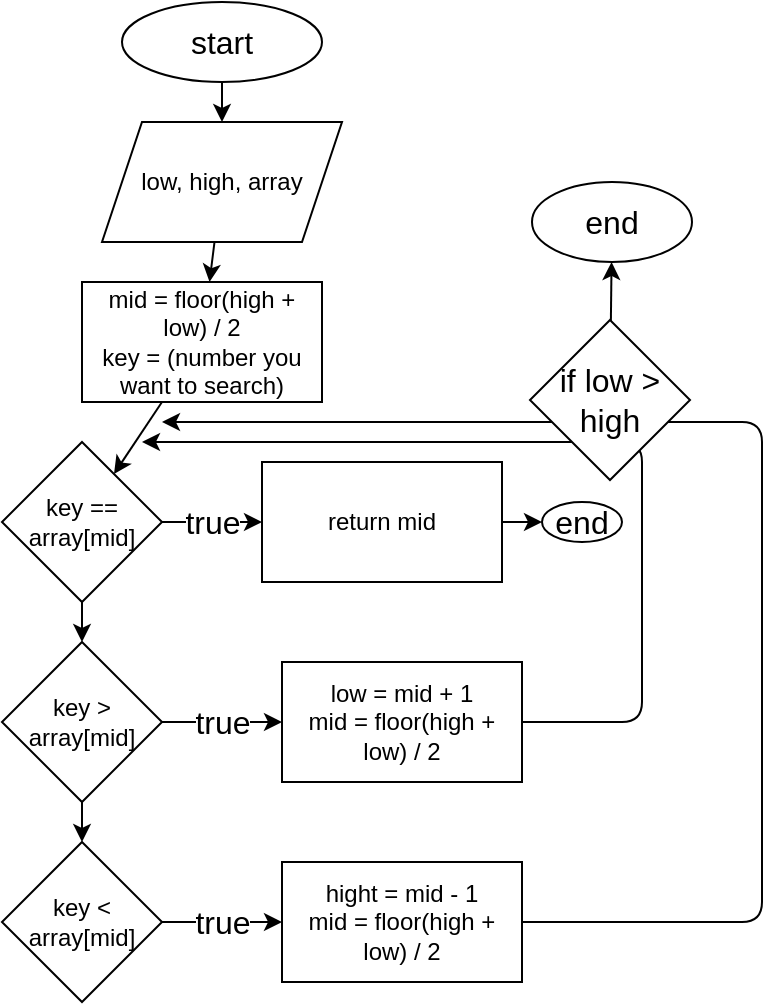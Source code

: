 <mxfile>
    <diagram id="9eQ3SruWBYTQztojk960" name="Page-1">
        <mxGraphModel dx="678" dy="511" grid="1" gridSize="10" guides="1" tooltips="1" connect="1" arrows="1" fold="1" page="1" pageScale="1" pageWidth="850" pageHeight="1100" math="0" shadow="0">
            <root>
                <mxCell id="0"/>
                <mxCell id="1" parent="0"/>
                <mxCell id="5" value="" style="edgeStyle=none;html=1;fontSize=16;" edge="1" parent="1" source="2" target="4">
                    <mxGeometry relative="1" as="geometry"/>
                </mxCell>
                <mxCell id="2" value="&lt;font style=&quot;font-size: 16px;&quot;&gt;start&lt;/font&gt;" style="ellipse;whiteSpace=wrap;html=1;" vertex="1" parent="1">
                    <mxGeometry x="220" y="50" width="100" height="40" as="geometry"/>
                </mxCell>
                <mxCell id="8" value="" style="edgeStyle=none;html=1;fontSize=16;" edge="1" parent="1" source="3" target="7">
                    <mxGeometry relative="1" as="geometry"/>
                </mxCell>
                <mxCell id="3" value="mid = floor(high + low) / 2&lt;br&gt;key = (number you want to search)" style="rounded=0;whiteSpace=wrap;html=1;" vertex="1" parent="1">
                    <mxGeometry x="200" y="190" width="120" height="60" as="geometry"/>
                </mxCell>
                <mxCell id="6" value="" style="edgeStyle=none;html=1;fontSize=16;" edge="1" parent="1" source="4" target="3">
                    <mxGeometry relative="1" as="geometry"/>
                </mxCell>
                <mxCell id="4" value="low, high, array" style="shape=parallelogram;perimeter=parallelogramPerimeter;whiteSpace=wrap;html=1;fixedSize=1;" vertex="1" parent="1">
                    <mxGeometry x="210" y="110" width="120" height="60" as="geometry"/>
                </mxCell>
                <mxCell id="10" value="true" style="edgeStyle=none;html=1;fontSize=16;" edge="1" parent="1" source="7" target="9">
                    <mxGeometry relative="1" as="geometry"/>
                </mxCell>
                <mxCell id="14" value="" style="edgeStyle=none;html=1;fontSize=16;" edge="1" parent="1" source="7" target="13">
                    <mxGeometry relative="1" as="geometry"/>
                </mxCell>
                <mxCell id="7" value="key == array[mid]" style="rhombus;whiteSpace=wrap;html=1;rounded=0;" vertex="1" parent="1">
                    <mxGeometry x="160" y="270" width="80" height="80" as="geometry"/>
                </mxCell>
                <mxCell id="12" value="" style="edgeStyle=none;html=1;fontSize=16;" edge="1" parent="1" source="9" target="11">
                    <mxGeometry relative="1" as="geometry"/>
                </mxCell>
                <mxCell id="9" value="return mid" style="whiteSpace=wrap;html=1;rounded=0;" vertex="1" parent="1">
                    <mxGeometry x="290" y="280" width="120" height="60" as="geometry"/>
                </mxCell>
                <mxCell id="11" value="end" style="ellipse;whiteSpace=wrap;html=1;fontSize=16;" vertex="1" parent="1">
                    <mxGeometry x="430" y="300" width="40" height="20" as="geometry"/>
                </mxCell>
                <mxCell id="16" value="true" style="edgeStyle=none;html=1;fontSize=16;" edge="1" parent="1" source="13" target="15">
                    <mxGeometry relative="1" as="geometry"/>
                </mxCell>
                <mxCell id="19" value="" style="edgeStyle=none;html=1;fontSize=16;" edge="1" parent="1" source="13" target="18">
                    <mxGeometry relative="1" as="geometry"/>
                </mxCell>
                <mxCell id="13" value="key &amp;gt; array[mid]" style="rhombus;whiteSpace=wrap;html=1;rounded=0;" vertex="1" parent="1">
                    <mxGeometry x="160" y="370" width="80" height="80" as="geometry"/>
                </mxCell>
                <mxCell id="17" style="edgeStyle=none;html=1;fontSize=16;" edge="1" parent="1" source="15">
                    <mxGeometry relative="1" as="geometry">
                        <mxPoint x="230" y="270" as="targetPoint"/>
                        <Array as="points">
                            <mxPoint x="480" y="410"/>
                            <mxPoint x="480" y="270"/>
                        </Array>
                    </mxGeometry>
                </mxCell>
                <mxCell id="15" value="low = mid + 1&lt;br&gt;mid = floor(high + low) / 2" style="rounded=0;whiteSpace=wrap;html=1;" vertex="1" parent="1">
                    <mxGeometry x="300" y="380" width="120" height="60" as="geometry"/>
                </mxCell>
                <mxCell id="21" value="true" style="edgeStyle=none;html=1;fontSize=16;" edge="1" parent="1" source="18" target="20">
                    <mxGeometry relative="1" as="geometry"/>
                </mxCell>
                <mxCell id="18" value="key &amp;lt; array[mid]" style="rhombus;whiteSpace=wrap;html=1;rounded=0;" vertex="1" parent="1">
                    <mxGeometry x="160" y="470" width="80" height="80" as="geometry"/>
                </mxCell>
                <mxCell id="22" style="edgeStyle=none;html=1;fontSize=16;" edge="1" parent="1" source="20">
                    <mxGeometry relative="1" as="geometry">
                        <mxPoint x="240" y="260" as="targetPoint"/>
                        <Array as="points">
                            <mxPoint x="540" y="510"/>
                            <mxPoint x="540" y="260"/>
                        </Array>
                    </mxGeometry>
                </mxCell>
                <mxCell id="20" value="hight = mid - 1&lt;br&gt;mid = floor(high + low) / 2" style="whiteSpace=wrap;html=1;rounded=0;" vertex="1" parent="1">
                    <mxGeometry x="300" y="480" width="120" height="60" as="geometry"/>
                </mxCell>
                <mxCell id="25" value="" style="edgeStyle=none;html=1;fontSize=16;" edge="1" parent="1" source="23" target="24">
                    <mxGeometry relative="1" as="geometry"/>
                </mxCell>
                <mxCell id="23" value="if low &amp;gt; high" style="rhombus;whiteSpace=wrap;html=1;fontSize=16;" vertex="1" parent="1">
                    <mxGeometry x="424" y="209" width="80" height="80" as="geometry"/>
                </mxCell>
                <mxCell id="24" value="end&lt;br&gt;" style="ellipse;whiteSpace=wrap;html=1;fontSize=16;" vertex="1" parent="1">
                    <mxGeometry x="425" y="140" width="80" height="40" as="geometry"/>
                </mxCell>
            </root>
        </mxGraphModel>
    </diagram>
</mxfile>
